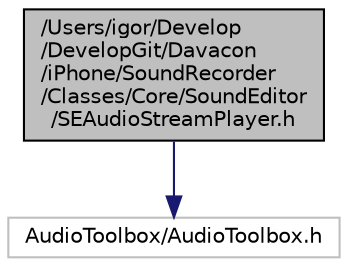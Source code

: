 digraph "/Users/igor/Develop/DevelopGit/Davacon/iPhone/SoundRecorder/Classes/Core/SoundEditor/SEAudioStreamPlayer.h"
{
  edge [fontname="Helvetica",fontsize="10",labelfontname="Helvetica",labelfontsize="10"];
  node [fontname="Helvetica",fontsize="10",shape=record];
  Node1 [label="/Users/igor/Develop\l/DevelopGit/Davacon\l/iPhone/SoundRecorder\l/Classes/Core/SoundEditor\l/SEAudioStreamPlayer.h",height=0.2,width=0.4,color="black", fillcolor="grey75", style="filled" fontcolor="black"];
  Node1 -> Node2 [color="midnightblue",fontsize="10",style="solid",fontname="Helvetica"];
  Node2 [label="AudioToolbox/AudioToolbox.h",height=0.2,width=0.4,color="grey75", fillcolor="white", style="filled"];
}
